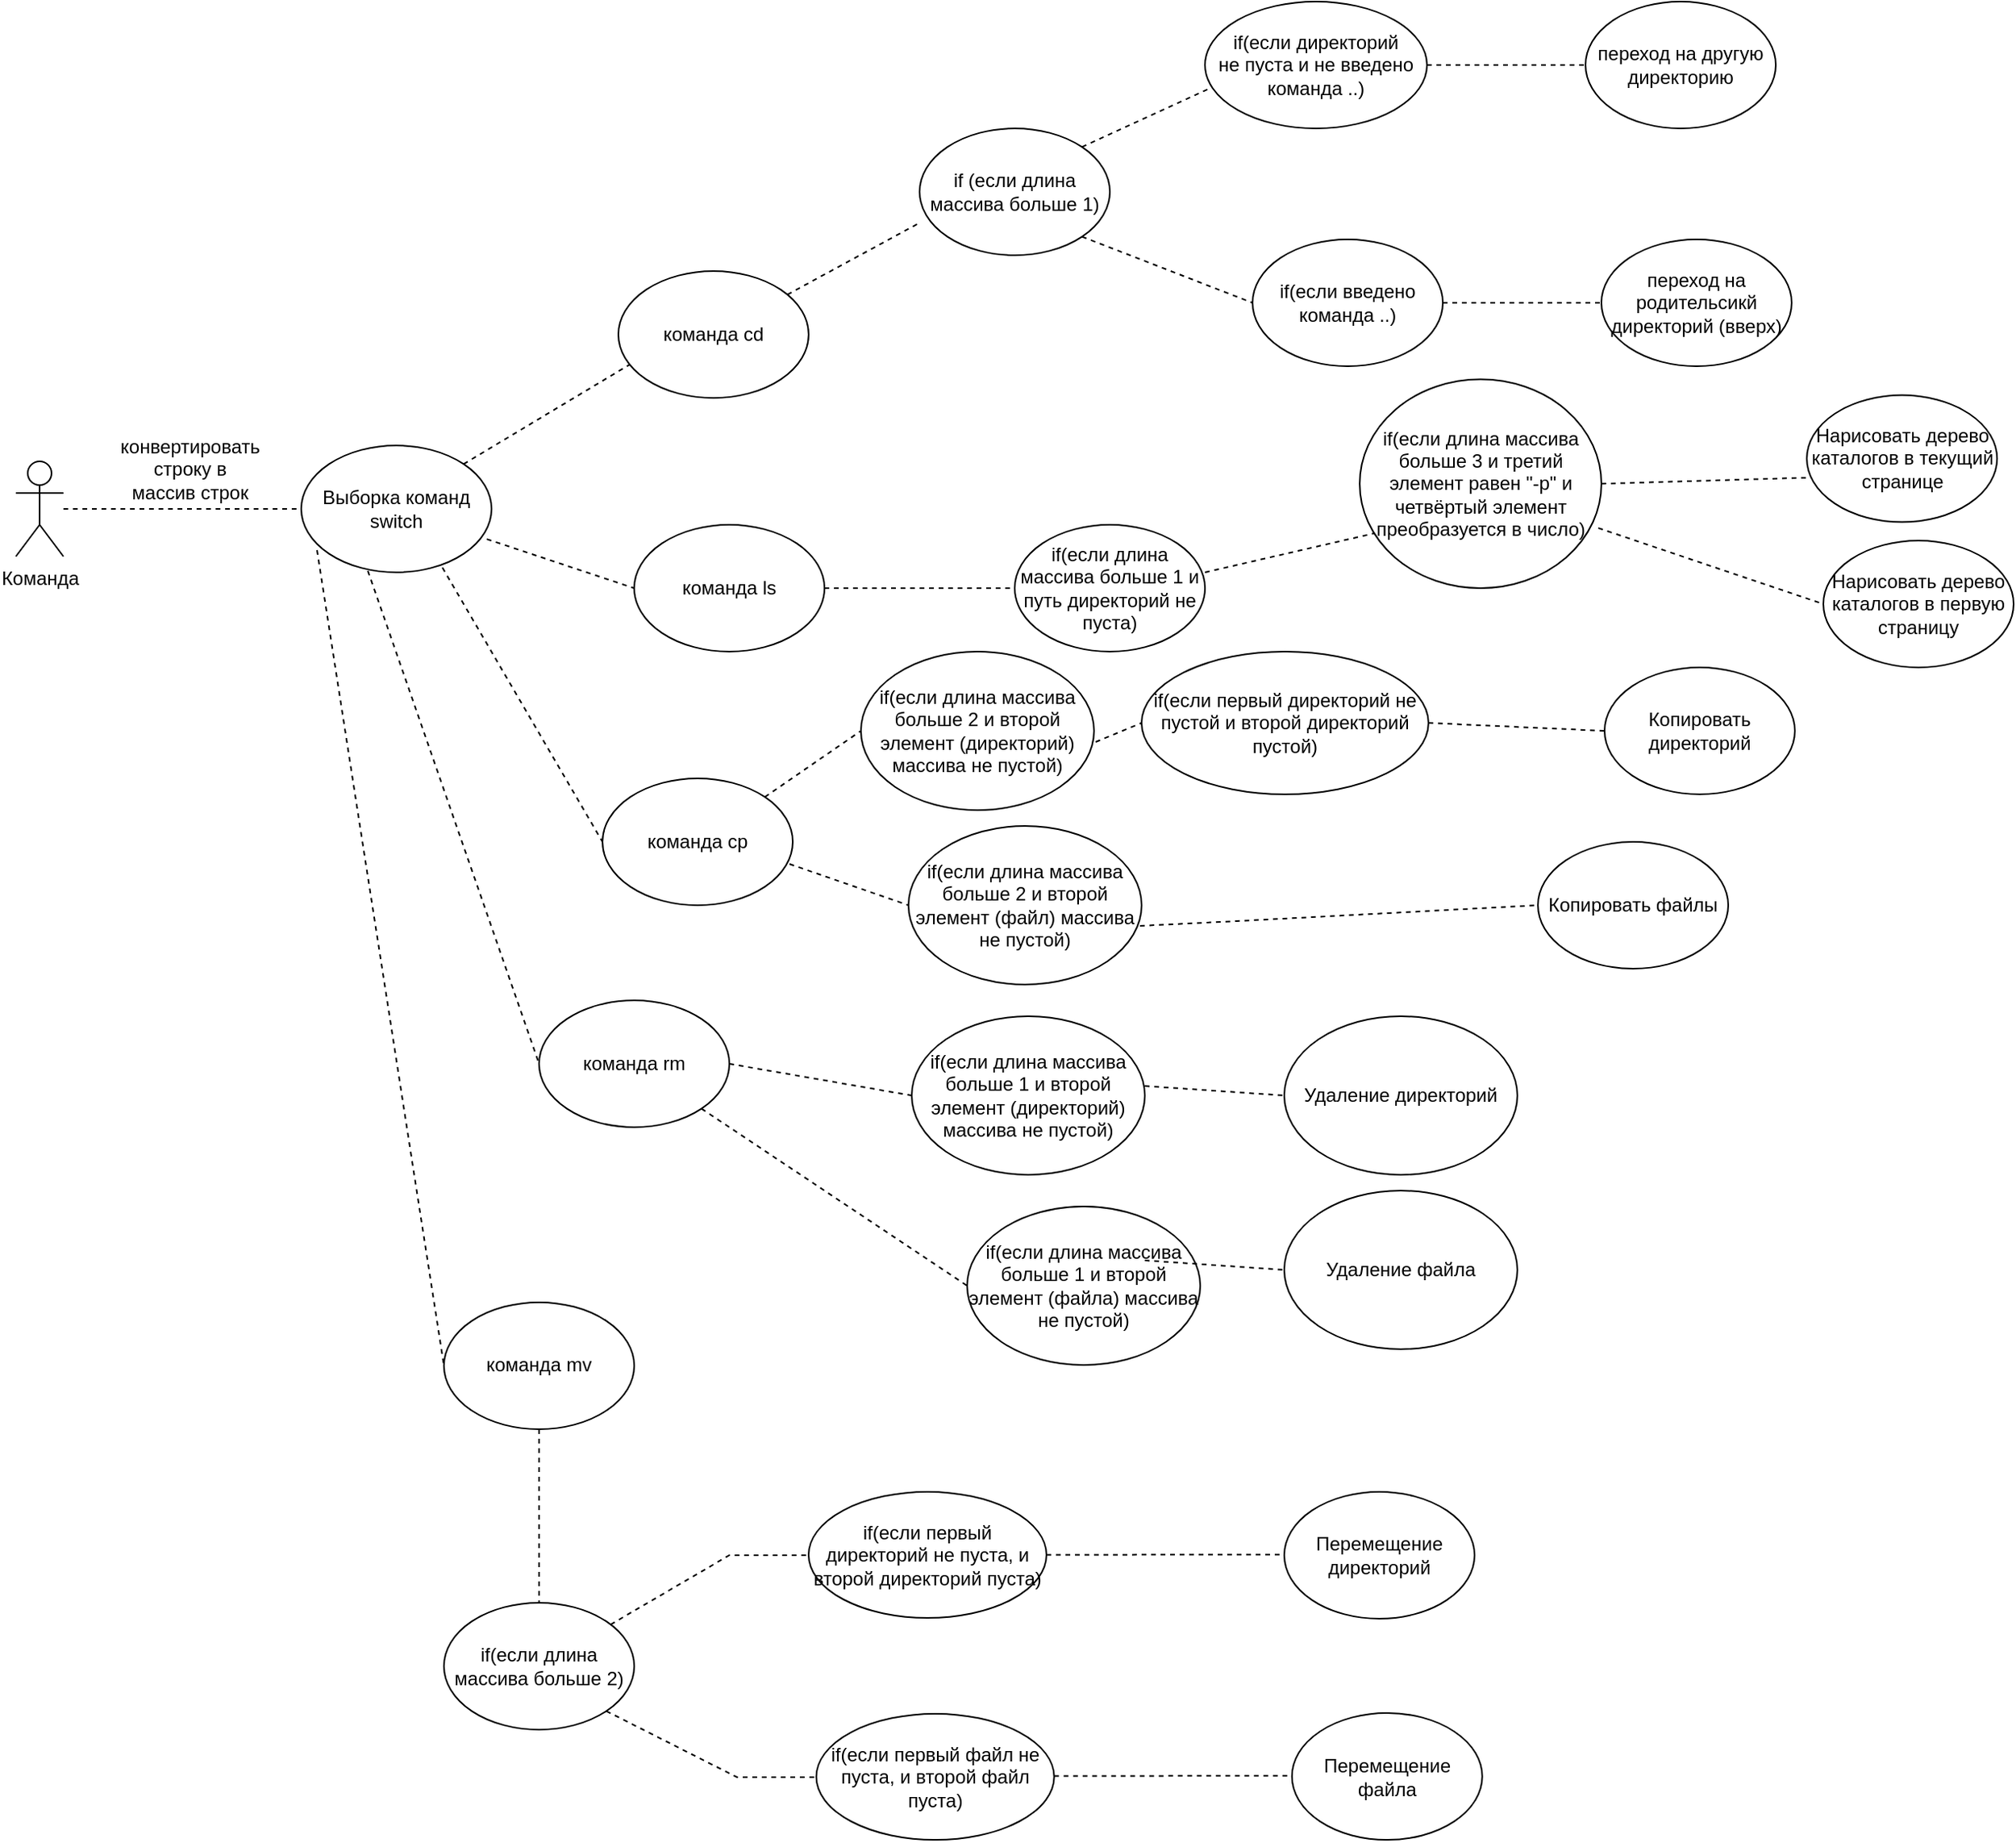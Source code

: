 <mxfile version="20.0.4" type="github">
  <diagram id="LRADa61S30Qln42eqijP" name="Page-1">
    <mxGraphModel dx="782" dy="1561" grid="1" gridSize="10" guides="1" tooltips="1" connect="1" arrows="1" fold="1" page="1" pageScale="1" pageWidth="827" pageHeight="1169" math="0" shadow="0">
      <root>
        <mxCell id="0" />
        <mxCell id="1" parent="0" />
        <mxCell id="pB7DixAc1fN-xtGuA9iD-1" value="&lt;div&gt;Команда&lt;/div&gt;" style="shape=umlActor;verticalLabelPosition=bottom;verticalAlign=top;html=1;outlineConnect=0;" parent="1" vertex="1">
          <mxGeometry x="100" y="150" width="30" height="60" as="geometry" />
        </mxCell>
        <mxCell id="pB7DixAc1fN-xtGuA9iD-4" value="" style="endArrow=none;dashed=1;html=1;rounded=0;entryX=0;entryY=0.5;entryDx=0;entryDy=0;" parent="1" edge="1" target="HxQG5yUMzC-GNClql8tX-2" source="pB7DixAc1fN-xtGuA9iD-1">
          <mxGeometry width="50" height="50" relative="1" as="geometry">
            <mxPoint x="150" y="180" as="sourcePoint" />
            <mxPoint x="300" y="120" as="targetPoint" />
          </mxGeometry>
        </mxCell>
        <mxCell id="HxQG5yUMzC-GNClql8tX-2" value="&lt;div&gt;Выборка команд&lt;/div&gt;&lt;div&gt;switch&lt;br&gt;&lt;/div&gt;" style="ellipse;whiteSpace=wrap;html=1;" vertex="1" parent="1">
          <mxGeometry x="280" y="140" width="120" height="80" as="geometry" />
        </mxCell>
        <mxCell id="HxQG5yUMzC-GNClql8tX-3" value="&lt;div&gt;конвертировать&lt;/div&gt;&lt;div&gt;строку в массив строк&lt;/div&gt;" style="text;html=1;strokeColor=none;fillColor=none;align=center;verticalAlign=middle;whiteSpace=wrap;rounded=0;" vertex="1" parent="1">
          <mxGeometry x="180" y="140" width="60" height="30" as="geometry" />
        </mxCell>
        <mxCell id="HxQG5yUMzC-GNClql8tX-4" value="" style="endArrow=none;dashed=1;html=1;rounded=0;entryX=0.058;entryY=0.738;entryDx=0;entryDy=0;exitX=1;exitY=0;exitDx=0;exitDy=0;entryPerimeter=0;" edge="1" parent="1" target="HxQG5yUMzC-GNClql8tX-5" source="HxQG5yUMzC-GNClql8tX-2">
          <mxGeometry width="50" height="50" relative="1" as="geometry">
            <mxPoint x="420" y="90" as="sourcePoint" />
            <mxPoint x="590" y="30" as="targetPoint" />
          </mxGeometry>
        </mxCell>
        <mxCell id="HxQG5yUMzC-GNClql8tX-5" value="команда cd" style="ellipse;whiteSpace=wrap;html=1;" vertex="1" parent="1">
          <mxGeometry x="480" y="30" width="120" height="80" as="geometry" />
        </mxCell>
        <mxCell id="HxQG5yUMzC-GNClql8tX-6" value="" style="endArrow=none;dashed=1;html=1;rounded=0;entryX=0.008;entryY=0.738;entryDx=0;entryDy=0;entryPerimeter=0;" edge="1" parent="1" target="HxQG5yUMzC-GNClql8tX-7" source="HxQG5yUMzC-GNClql8tX-5">
          <mxGeometry width="50" height="50" relative="1" as="geometry">
            <mxPoint x="520" y="-20" as="sourcePoint" />
            <mxPoint x="690" y="-80" as="targetPoint" />
          </mxGeometry>
        </mxCell>
        <mxCell id="HxQG5yUMzC-GNClql8tX-7" value="if (если длина массива больше 1)" style="ellipse;whiteSpace=wrap;html=1;" vertex="1" parent="1">
          <mxGeometry x="670" y="-60" width="120" height="80" as="geometry" />
        </mxCell>
        <mxCell id="HxQG5yUMzC-GNClql8tX-8" value="" style="endArrow=none;dashed=1;html=1;rounded=0;entryX=0.033;entryY=0.675;entryDx=0;entryDy=0;exitX=1;exitY=0;exitDx=0;exitDy=0;entryPerimeter=0;" edge="1" parent="1" target="HxQG5yUMzC-GNClql8tX-9" source="HxQG5yUMzC-GNClql8tX-7">
          <mxGeometry width="50" height="50" relative="1" as="geometry">
            <mxPoint x="700" y="-100" as="sourcePoint" />
            <mxPoint x="870" y="-160" as="targetPoint" />
          </mxGeometry>
        </mxCell>
        <mxCell id="HxQG5yUMzC-GNClql8tX-9" value="&lt;div&gt;if(если директорий&lt;/div&gt;&lt;div&gt;не пуста и не введено команда ..)&lt;/div&gt;" style="ellipse;whiteSpace=wrap;html=1;" vertex="1" parent="1">
          <mxGeometry x="850" y="-140" width="140" height="80" as="geometry" />
        </mxCell>
        <mxCell id="HxQG5yUMzC-GNClql8tX-10" value="" style="endArrow=none;dashed=1;html=1;rounded=0;entryX=0;entryY=0.5;entryDx=0;entryDy=0;exitX=1;exitY=1;exitDx=0;exitDy=0;" edge="1" parent="1" target="HxQG5yUMzC-GNClql8tX-11" source="HxQG5yUMzC-GNClql8tX-7">
          <mxGeometry width="50" height="50" relative="1" as="geometry">
            <mxPoint x="730" y="50" as="sourcePoint" />
            <mxPoint x="900" y="-10" as="targetPoint" />
          </mxGeometry>
        </mxCell>
        <mxCell id="HxQG5yUMzC-GNClql8tX-11" value="if(если введено команда ..)" style="ellipse;whiteSpace=wrap;html=1;" vertex="1" parent="1">
          <mxGeometry x="880" y="10" width="120" height="80" as="geometry" />
        </mxCell>
        <mxCell id="HxQG5yUMzC-GNClql8tX-12" value="" style="endArrow=none;dashed=1;html=1;rounded=0;entryX=0;entryY=0.5;entryDx=0;entryDy=0;exitX=1;exitY=0.5;exitDx=0;exitDy=0;" edge="1" parent="1" target="HxQG5yUMzC-GNClql8tX-13" source="HxQG5yUMzC-GNClql8tX-9">
          <mxGeometry width="50" height="50" relative="1" as="geometry">
            <mxPoint x="782.426" y="18.284" as="sourcePoint" />
            <mxPoint x="910" as="targetPoint" />
          </mxGeometry>
        </mxCell>
        <mxCell id="HxQG5yUMzC-GNClql8tX-13" value="&lt;div&gt;переход на другую&lt;/div&gt;&lt;div&gt;директорию&lt;br&gt;&lt;/div&gt;" style="ellipse;whiteSpace=wrap;html=1;" vertex="1" parent="1">
          <mxGeometry x="1090" y="-140" width="120" height="80" as="geometry" />
        </mxCell>
        <mxCell id="HxQG5yUMzC-GNClql8tX-15" value="" style="endArrow=none;dashed=1;html=1;rounded=0;entryX=0;entryY=0.5;entryDx=0;entryDy=0;exitX=1;exitY=0.5;exitDx=0;exitDy=0;" edge="1" parent="1" target="HxQG5yUMzC-GNClql8tX-16">
          <mxGeometry width="50" height="50" relative="1" as="geometry">
            <mxPoint x="1000" y="50" as="sourcePoint" />
            <mxPoint x="920" y="150" as="targetPoint" />
          </mxGeometry>
        </mxCell>
        <mxCell id="HxQG5yUMzC-GNClql8tX-16" value="&lt;div&gt;переход на родительсикй директорий (вверх)&lt;br&gt;&lt;/div&gt;" style="ellipse;whiteSpace=wrap;html=1;" vertex="1" parent="1">
          <mxGeometry x="1100" y="10" width="120" height="80" as="geometry" />
        </mxCell>
        <mxCell id="HxQG5yUMzC-GNClql8tX-17" value="" style="endArrow=none;dashed=1;html=1;rounded=0;entryX=0;entryY=0.5;entryDx=0;entryDy=0;exitX=0.975;exitY=0.738;exitDx=0;exitDy=0;exitPerimeter=0;" edge="1" parent="1" target="HxQG5yUMzC-GNClql8tX-18" source="HxQG5yUMzC-GNClql8tX-2">
          <mxGeometry width="50" height="50" relative="1" as="geometry">
            <mxPoint x="431.216" y="311.716" as="sourcePoint" />
            <mxPoint x="638.79" y="190" as="targetPoint" />
          </mxGeometry>
        </mxCell>
        <mxCell id="HxQG5yUMzC-GNClql8tX-18" value="&lt;div&gt;команда ls&lt;/div&gt;" style="ellipse;whiteSpace=wrap;html=1;" vertex="1" parent="1">
          <mxGeometry x="490.0" y="190" width="120" height="80" as="geometry" />
        </mxCell>
        <mxCell id="HxQG5yUMzC-GNClql8tX-19" value="" style="endArrow=none;dashed=1;html=1;rounded=0;entryX=0;entryY=0.5;entryDx=0;entryDy=0;" edge="1" parent="1" target="HxQG5yUMzC-GNClql8tX-20" source="HxQG5yUMzC-GNClql8tX-18">
          <mxGeometry width="50" height="50" relative="1" as="geometry">
            <mxPoint x="632.426" y="311.716" as="sourcePoint" />
            <mxPoint x="840" y="190" as="targetPoint" />
          </mxGeometry>
        </mxCell>
        <mxCell id="HxQG5yUMzC-GNClql8tX-20" value="if(если длина массива больше 1 и путь директорий не пуста)" style="ellipse;whiteSpace=wrap;html=1;" vertex="1" parent="1">
          <mxGeometry x="730" y="190" width="120" height="80" as="geometry" />
        </mxCell>
        <mxCell id="HxQG5yUMzC-GNClql8tX-21" value="" style="endArrow=none;dashed=1;html=1;rounded=0;entryX=0.058;entryY=0.738;entryDx=0;entryDy=0;exitX=1;exitY=0;exitDx=0;exitDy=0;entryPerimeter=0;" edge="1" parent="1" target="HxQG5yUMzC-GNClql8tX-22">
          <mxGeometry width="50" height="50" relative="1" as="geometry">
            <mxPoint x="849.996" y="219.996" as="sourcePoint" />
            <mxPoint x="1057.57" y="98.28" as="targetPoint" />
          </mxGeometry>
        </mxCell>
        <mxCell id="HxQG5yUMzC-GNClql8tX-22" value="if(если длина массива больше 3 и третий элемент равен &quot;-p&quot; и четвёртый элемент преобразуется в число)" style="ellipse;whiteSpace=wrap;html=1;" vertex="1" parent="1">
          <mxGeometry x="947.57" y="98.28" width="152.43" height="131.72" as="geometry" />
        </mxCell>
        <mxCell id="HxQG5yUMzC-GNClql8tX-23" value="" style="endArrow=none;dashed=1;html=1;rounded=0;exitX=1;exitY=0.5;exitDx=0;exitDy=0;" edge="1" parent="1" source="HxQG5yUMzC-GNClql8tX-22">
          <mxGeometry width="50" height="50" relative="1" as="geometry">
            <mxPoint x="1131.996" y="229.996" as="sourcePoint" />
            <mxPoint x="1240" y="160" as="targetPoint" />
          </mxGeometry>
        </mxCell>
        <mxCell id="HxQG5yUMzC-GNClql8tX-24" value="Нарисовать дерево каталогов в текущий странице" style="ellipse;whiteSpace=wrap;html=1;" vertex="1" parent="1">
          <mxGeometry x="1229.57" y="108.28" width="120" height="80" as="geometry" />
        </mxCell>
        <mxCell id="HxQG5yUMzC-GNClql8tX-25" value="" style="endArrow=none;dashed=1;html=1;rounded=0;exitX=0.987;exitY=0.712;exitDx=0;exitDy=0;exitPerimeter=0;" edge="1" parent="1" source="HxQG5yUMzC-GNClql8tX-22">
          <mxGeometry width="50" height="50" relative="1" as="geometry">
            <mxPoint x="1080" y="160" as="sourcePoint" />
            <mxPoint x="1240" y="240" as="targetPoint" />
          </mxGeometry>
        </mxCell>
        <mxCell id="HxQG5yUMzC-GNClql8tX-26" value="Нарисовать дерево каталогов в первую страницу" style="ellipse;whiteSpace=wrap;html=1;" vertex="1" parent="1">
          <mxGeometry x="1240.0" y="200" width="120" height="80" as="geometry" />
        </mxCell>
        <mxCell id="HxQG5yUMzC-GNClql8tX-27" value="" style="endArrow=none;dashed=1;html=1;rounded=0;entryX=0;entryY=0.5;entryDx=0;entryDy=0;exitX=0.742;exitY=0.963;exitDx=0;exitDy=0;exitPerimeter=0;" edge="1" parent="1" target="HxQG5yUMzC-GNClql8tX-28" source="HxQG5yUMzC-GNClql8tX-2">
          <mxGeometry width="50" height="50" relative="1" as="geometry">
            <mxPoint x="387" y="309.04" as="sourcePoint" />
            <mxPoint x="628.79" y="300" as="targetPoint" />
          </mxGeometry>
        </mxCell>
        <mxCell id="HxQG5yUMzC-GNClql8tX-28" value="&lt;div&gt;команда cp&lt;/div&gt;" style="ellipse;whiteSpace=wrap;html=1;" vertex="1" parent="1">
          <mxGeometry x="470.0" y="350" width="120" height="80" as="geometry" />
        </mxCell>
        <mxCell id="HxQG5yUMzC-GNClql8tX-29" value="" style="endArrow=none;dashed=1;html=1;rounded=0;entryX=0;entryY=0.5;entryDx=0;entryDy=0;exitX=1;exitY=0;exitDx=0;exitDy=0;" edge="1" parent="1" target="HxQG5yUMzC-GNClql8tX-30" source="HxQG5yUMzC-GNClql8tX-28">
          <mxGeometry width="50" height="50" relative="1" as="geometry">
            <mxPoint x="540" y="279.04" as="sourcePoint" />
            <mxPoint x="781.79" y="270" as="targetPoint" />
          </mxGeometry>
        </mxCell>
        <mxCell id="HxQG5yUMzC-GNClql8tX-30" value="if(если длина массива больше 2 и второй элемент (директорий) массива не пустой)" style="ellipse;whiteSpace=wrap;html=1;" vertex="1" parent="1">
          <mxGeometry x="633" y="270" width="147" height="100" as="geometry" />
        </mxCell>
        <mxCell id="HxQG5yUMzC-GNClql8tX-31" value="" style="endArrow=none;dashed=1;html=1;rounded=0;entryX=0;entryY=0.5;entryDx=0;entryDy=0;exitX=1.007;exitY=0.57;exitDx=0;exitDy=0;exitPerimeter=0;" edge="1" parent="1" target="HxQG5yUMzC-GNClql8tX-32" source="HxQG5yUMzC-GNClql8tX-30">
          <mxGeometry width="50" height="50" relative="1" as="geometry">
            <mxPoint x="779.998" y="312" as="sourcePoint" />
            <mxPoint x="1019.73" y="280" as="targetPoint" />
          </mxGeometry>
        </mxCell>
        <mxCell id="HxQG5yUMzC-GNClql8tX-32" value="if(если первый директорий не пустой и второй директорий пустой)" style="ellipse;whiteSpace=wrap;html=1;" vertex="1" parent="1">
          <mxGeometry x="810" y="270" width="180.94" height="90" as="geometry" />
        </mxCell>
        <mxCell id="HxQG5yUMzC-GNClql8tX-33" value="" style="endArrow=none;dashed=1;html=1;rounded=0;entryX=0;entryY=0.5;entryDx=0;entryDy=0;exitX=1;exitY=0.5;exitDx=0;exitDy=0;" edge="1" parent="1" target="HxQG5yUMzC-GNClql8tX-34" source="HxQG5yUMzC-GNClql8tX-32">
          <mxGeometry width="50" height="50" relative="1" as="geometry">
            <mxPoint x="990.94" y="300.292" as="sourcePoint" />
            <mxPoint x="1250.81" y="280" as="targetPoint" />
          </mxGeometry>
        </mxCell>
        <mxCell id="HxQG5yUMzC-GNClql8tX-34" value="Копировать директорий" style="ellipse;whiteSpace=wrap;html=1;" vertex="1" parent="1">
          <mxGeometry x="1102.02" y="280" width="120" height="80" as="geometry" />
        </mxCell>
        <mxCell id="HxQG5yUMzC-GNClql8tX-35" value="" style="endArrow=none;dashed=1;html=1;rounded=0;entryX=0;entryY=0.5;entryDx=0;entryDy=0;exitX=0.983;exitY=0.675;exitDx=0;exitDy=0;exitPerimeter=0;" edge="1" parent="1" target="HxQG5yUMzC-GNClql8tX-36" source="HxQG5yUMzC-GNClql8tX-28">
          <mxGeometry width="50" height="50" relative="1" as="geometry">
            <mxPoint x="582.426" y="481.716" as="sourcePoint" />
            <mxPoint x="811.79" y="380" as="targetPoint" />
          </mxGeometry>
        </mxCell>
        <mxCell id="HxQG5yUMzC-GNClql8tX-36" value="if(если длина массива больше 2 и второй элемент (файл) массива не пустой)" style="ellipse;whiteSpace=wrap;html=1;" vertex="1" parent="1">
          <mxGeometry x="663" y="380" width="147" height="100" as="geometry" />
        </mxCell>
        <mxCell id="HxQG5yUMzC-GNClql8tX-37" value="" style="endArrow=none;dashed=1;html=1;rounded=0;entryX=0;entryY=0.5;entryDx=0;entryDy=0;exitX=0.993;exitY=0.63;exitDx=0;exitDy=0;exitPerimeter=0;" edge="1" parent="1" target="HxQG5yUMzC-GNClql8tX-38" source="HxQG5yUMzC-GNClql8tX-36">
          <mxGeometry width="50" height="50" relative="1" as="geometry">
            <mxPoint x="1000.94" y="325" as="sourcePoint" />
            <mxPoint x="1260.81" y="290" as="targetPoint" />
            <Array as="points">
              <mxPoint x="870" y="440" />
            </Array>
          </mxGeometry>
        </mxCell>
        <mxCell id="HxQG5yUMzC-GNClql8tX-38" value="Копировать файлы" style="ellipse;whiteSpace=wrap;html=1;" vertex="1" parent="1">
          <mxGeometry x="1060" y="390" width="120" height="80" as="geometry" />
        </mxCell>
        <mxCell id="HxQG5yUMzC-GNClql8tX-39" value="" style="endArrow=none;dashed=1;html=1;rounded=0;entryX=0;entryY=0.5;entryDx=0;entryDy=0;exitX=0.35;exitY=0.988;exitDx=0;exitDy=0;exitPerimeter=0;" edge="1" parent="1" target="HxQG5yUMzC-GNClql8tX-40" source="HxQG5yUMzC-GNClql8tX-2">
          <mxGeometry width="50" height="50" relative="1" as="geometry">
            <mxPoint x="350.0" y="340.0" as="sourcePoint" />
            <mxPoint x="609.75" y="422.96" as="targetPoint" />
          </mxGeometry>
        </mxCell>
        <mxCell id="HxQG5yUMzC-GNClql8tX-40" value="&lt;div&gt;команда rm&lt;/div&gt;" style="ellipse;whiteSpace=wrap;html=1;" vertex="1" parent="1">
          <mxGeometry x="430.0" y="490" width="120" height="80" as="geometry" />
        </mxCell>
        <mxCell id="HxQG5yUMzC-GNClql8tX-41" value="" style="endArrow=none;dashed=1;html=1;rounded=0;entryX=0;entryY=0.5;entryDx=0;entryDy=0;exitX=1;exitY=0.5;exitDx=0;exitDy=0;" edge="1" parent="1" target="HxQG5yUMzC-GNClql8tX-42" source="HxQG5yUMzC-GNClql8tX-40">
          <mxGeometry width="50" height="50" relative="1" as="geometry">
            <mxPoint x="590" y="524" as="sourcePoint" />
            <mxPoint x="813.83" y="500" as="targetPoint" />
          </mxGeometry>
        </mxCell>
        <mxCell id="HxQG5yUMzC-GNClql8tX-42" value="if(если длина массива больше 1 и второй элемент (директорий) массива не пустой)" style="ellipse;whiteSpace=wrap;html=1;" vertex="1" parent="1">
          <mxGeometry x="665.04" y="500" width="147" height="100" as="geometry" />
        </mxCell>
        <mxCell id="HxQG5yUMzC-GNClql8tX-43" value="" style="endArrow=none;dashed=1;html=1;rounded=0;entryX=0;entryY=0.5;entryDx=0;entryDy=0;exitX=0.983;exitY=0.675;exitDx=0;exitDy=0;exitPerimeter=0;" edge="1" parent="1" target="HxQG5yUMzC-GNClql8tX-44">
          <mxGeometry width="50" height="50" relative="1" as="geometry">
            <mxPoint x="812.04" y="544" as="sourcePoint" />
            <mxPoint x="1035.87" y="520" as="targetPoint" />
          </mxGeometry>
        </mxCell>
        <mxCell id="HxQG5yUMzC-GNClql8tX-44" value="Удаление директорий" style="ellipse;whiteSpace=wrap;html=1;" vertex="1" parent="1">
          <mxGeometry x="900.0" y="500" width="147" height="100" as="geometry" />
        </mxCell>
        <mxCell id="HxQG5yUMzC-GNClql8tX-45" value="" style="endArrow=none;dashed=1;html=1;rounded=0;entryX=0;entryY=0.5;entryDx=0;entryDy=0;exitX=1;exitY=1;exitDx=0;exitDy=0;" edge="1" parent="1" target="HxQG5yUMzC-GNClql8tX-46" source="HxQG5yUMzC-GNClql8tX-40">
          <mxGeometry width="50" height="50" relative="1" as="geometry">
            <mxPoint x="510" y="710" as="sourcePoint" />
            <mxPoint x="813.83" y="610" as="targetPoint" />
            <Array as="points" />
          </mxGeometry>
        </mxCell>
        <mxCell id="HxQG5yUMzC-GNClql8tX-46" value="if(если длина массива больше 1 и второй элемент (файла) массива не пустой)" style="ellipse;whiteSpace=wrap;html=1;" vertex="1" parent="1">
          <mxGeometry x="700" y="620" width="147" height="100" as="geometry" />
        </mxCell>
        <mxCell id="HxQG5yUMzC-GNClql8tX-47" value="" style="endArrow=none;dashed=1;html=1;rounded=0;entryX=0;entryY=0.5;entryDx=0;entryDy=0;exitX=0.983;exitY=0.675;exitDx=0;exitDy=0;exitPerimeter=0;" edge="1" parent="1" target="HxQG5yUMzC-GNClql8tX-48">
          <mxGeometry width="50" height="50" relative="1" as="geometry">
            <mxPoint x="812.04" y="654" as="sourcePoint" />
            <mxPoint x="1035.87" y="630" as="targetPoint" />
          </mxGeometry>
        </mxCell>
        <mxCell id="HxQG5yUMzC-GNClql8tX-48" value="Удаление файла" style="ellipse;whiteSpace=wrap;html=1;" vertex="1" parent="1">
          <mxGeometry x="900.0" y="610" width="147" height="100" as="geometry" />
        </mxCell>
        <mxCell id="HxQG5yUMzC-GNClql8tX-49" value="" style="endArrow=none;dashed=1;html=1;rounded=0;entryX=0;entryY=0.5;entryDx=0;entryDy=0;exitX=0.083;exitY=0.825;exitDx=0;exitDy=0;exitPerimeter=0;" edge="1" parent="1" target="HxQG5yUMzC-GNClql8tX-50" source="HxQG5yUMzC-GNClql8tX-2">
          <mxGeometry width="50" height="50" relative="1" as="geometry">
            <mxPoint x="302" y="339.52" as="sourcePoint" />
            <mxPoint x="589.75" y="543.44" as="targetPoint" />
          </mxGeometry>
        </mxCell>
        <mxCell id="HxQG5yUMzC-GNClql8tX-50" value="&lt;div&gt;команда mv&lt;/div&gt;" style="ellipse;whiteSpace=wrap;html=1;" vertex="1" parent="1">
          <mxGeometry x="370.0" y="680.48" width="120" height="80" as="geometry" />
        </mxCell>
        <mxCell id="HxQG5yUMzC-GNClql8tX-51" value="" style="endArrow=none;dashed=1;html=1;rounded=0;exitX=0.5;exitY=1;exitDx=0;exitDy=0;" edge="1" parent="1" source="HxQG5yUMzC-GNClql8tX-50">
          <mxGeometry width="50" height="50" relative="1" as="geometry">
            <mxPoint x="400" y="760.48" as="sourcePoint" />
            <mxPoint x="430" y="870" as="targetPoint" />
          </mxGeometry>
        </mxCell>
        <mxCell id="HxQG5yUMzC-GNClql8tX-53" value="if(если длина массива больше 2)" style="ellipse;whiteSpace=wrap;html=1;" vertex="1" parent="1">
          <mxGeometry x="370.0" y="870" width="120" height="80" as="geometry" />
        </mxCell>
        <mxCell id="HxQG5yUMzC-GNClql8tX-54" value="" style="endArrow=none;dashed=1;html=1;rounded=0;" edge="1" parent="1" source="HxQG5yUMzC-GNClql8tX-53">
          <mxGeometry width="50" height="50" relative="1" as="geometry">
            <mxPoint x="650" y="670" as="sourcePoint" />
            <mxPoint x="600" y="840" as="targetPoint" />
            <Array as="points">
              <mxPoint x="550" y="840" />
            </Array>
          </mxGeometry>
        </mxCell>
        <mxCell id="HxQG5yUMzC-GNClql8tX-55" value="if(если первый директорий не пуста, и второй директорий пуста)" style="ellipse;whiteSpace=wrap;html=1;" vertex="1" parent="1">
          <mxGeometry x="600" y="800" width="150" height="79.52" as="geometry" />
        </mxCell>
        <mxCell id="HxQG5yUMzC-GNClql8tX-56" value="" style="endArrow=none;dashed=1;html=1;rounded=0;exitX=1;exitY=0.5;exitDx=0;exitDy=0;" edge="1" parent="1" source="HxQG5yUMzC-GNClql8tX-55">
          <mxGeometry width="50" height="50" relative="1" as="geometry">
            <mxPoint x="930.94" y="730" as="sourcePoint" />
            <mxPoint x="930.94" y="839.52" as="targetPoint" />
          </mxGeometry>
        </mxCell>
        <mxCell id="HxQG5yUMzC-GNClql8tX-57" value="Перемещение директорий" style="ellipse;whiteSpace=wrap;html=1;" vertex="1" parent="1">
          <mxGeometry x="900.0" y="800" width="120" height="80" as="geometry" />
        </mxCell>
        <mxCell id="HxQG5yUMzC-GNClql8tX-58" value="" style="endArrow=none;dashed=1;html=1;rounded=0;exitX=1;exitY=1;exitDx=0;exitDy=0;" edge="1" parent="1" source="HxQG5yUMzC-GNClql8tX-53">
          <mxGeometry width="50" height="50" relative="1" as="geometry">
            <mxPoint x="480.005" y="1023.66" as="sourcePoint" />
            <mxPoint x="604.85" y="980" as="targetPoint" />
            <Array as="points">
              <mxPoint x="554.85" y="980" />
            </Array>
          </mxGeometry>
        </mxCell>
        <mxCell id="HxQG5yUMzC-GNClql8tX-59" value="if(если первый файл не пуста, и второй файл пуста)" style="ellipse;whiteSpace=wrap;html=1;" vertex="1" parent="1">
          <mxGeometry x="604.85" y="940" width="150" height="79.52" as="geometry" />
        </mxCell>
        <mxCell id="HxQG5yUMzC-GNClql8tX-60" value="" style="endArrow=none;dashed=1;html=1;rounded=0;exitX=1;exitY=0.5;exitDx=0;exitDy=0;" edge="1" parent="1">
          <mxGeometry width="50" height="50" relative="1" as="geometry">
            <mxPoint x="754.85" y="979.28" as="sourcePoint" />
            <mxPoint x="935.79" y="979.04" as="targetPoint" />
          </mxGeometry>
        </mxCell>
        <mxCell id="HxQG5yUMzC-GNClql8tX-61" value="Перемещение файла" style="ellipse;whiteSpace=wrap;html=1;" vertex="1" parent="1">
          <mxGeometry x="904.85" y="939.52" width="120" height="80" as="geometry" />
        </mxCell>
      </root>
    </mxGraphModel>
  </diagram>
</mxfile>

